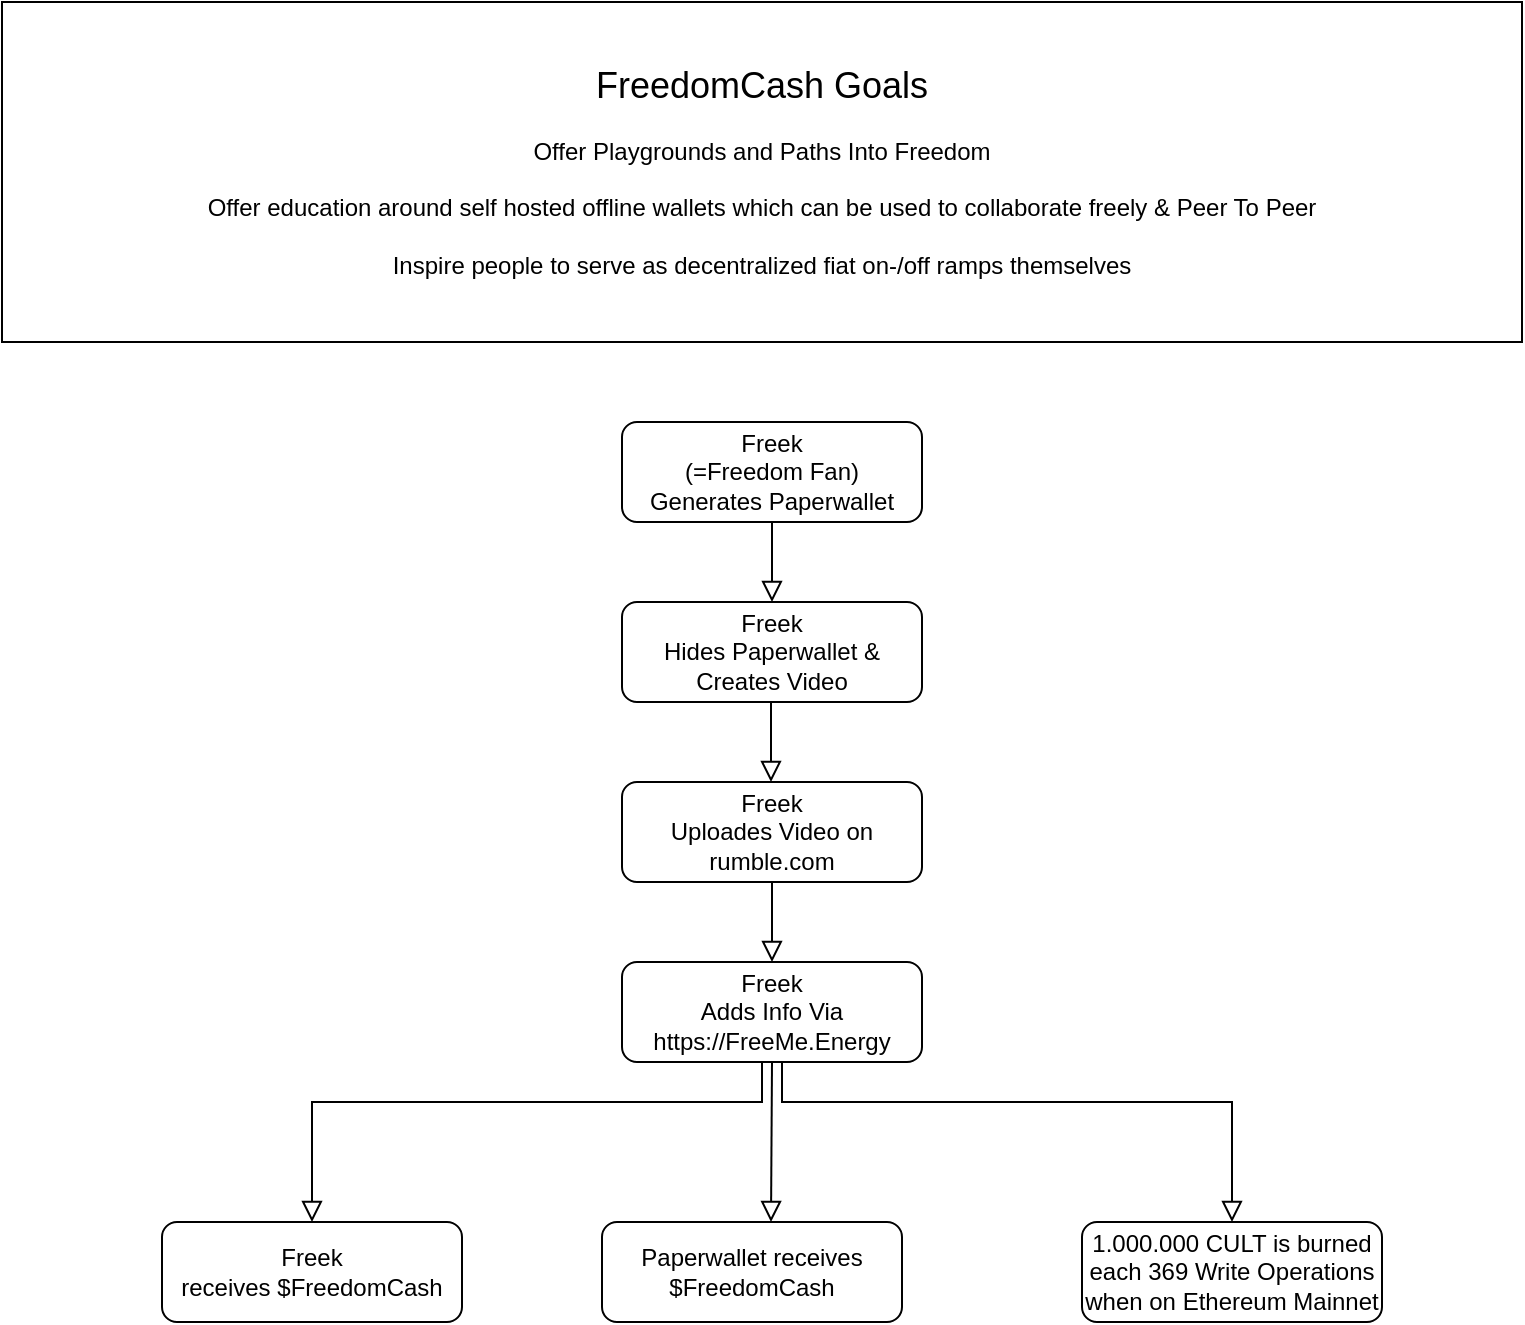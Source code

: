 <mxfile version="20.5.3" type="device"><diagram id="C5RBs43oDa-KdzZeNtuy" name="Page-1"><mxGraphModel dx="1298" dy="838" grid="1" gridSize="10" guides="1" tooltips="1" connect="1" arrows="1" fold="1" page="1" pageScale="1" pageWidth="827" pageHeight="1169" math="0" shadow="0"><root><mxCell id="WIyWlLk6GJQsqaUBKTNV-0"/><mxCell id="WIyWlLk6GJQsqaUBKTNV-1" parent="WIyWlLk6GJQsqaUBKTNV-0"/><mxCell id="WIyWlLk6GJQsqaUBKTNV-2" value="" style="rounded=0;html=1;jettySize=auto;orthogonalLoop=1;fontSize=11;endArrow=block;endFill=0;endSize=8;strokeWidth=1;shadow=0;labelBackgroundColor=none;edgeStyle=orthogonalEdgeStyle;entryX=0.5;entryY=0;entryDx=0;entryDy=0;" parent="WIyWlLk6GJQsqaUBKTNV-1" source="WIyWlLk6GJQsqaUBKTNV-3" target="U-LectiogdgYDqiN2JOS-0" edge="1"><mxGeometry relative="1" as="geometry"><mxPoint x="410" y="480" as="targetPoint"/></mxGeometry></mxCell><mxCell id="WIyWlLk6GJQsqaUBKTNV-3" value="Freek &lt;br&gt;(=Freedom Fan)&lt;br&gt;Generates Paperwallet" style="rounded=1;whiteSpace=wrap;html=1;fontSize=12;glass=0;strokeWidth=1;shadow=0;" parent="WIyWlLk6GJQsqaUBKTNV-1" vertex="1"><mxGeometry x="350" y="390" width="150" height="50" as="geometry"/></mxCell><mxCell id="U-LectiogdgYDqiN2JOS-0" value="Freek&lt;br&gt;Hides Paperwallet &amp;amp; Creates Video" style="rounded=1;whiteSpace=wrap;html=1;fontSize=12;glass=0;strokeWidth=1;shadow=0;" vertex="1" parent="WIyWlLk6GJQsqaUBKTNV-1"><mxGeometry x="350" y="480" width="150" height="50" as="geometry"/></mxCell><mxCell id="U-LectiogdgYDqiN2JOS-1" value="" style="rounded=0;html=1;jettySize=auto;orthogonalLoop=1;fontSize=11;endArrow=block;endFill=0;endSize=8;strokeWidth=1;shadow=0;labelBackgroundColor=none;edgeStyle=orthogonalEdgeStyle;entryX=0.5;entryY=0;entryDx=0;entryDy=0;" edge="1" parent="WIyWlLk6GJQsqaUBKTNV-1" source="U-LectiogdgYDqiN2JOS-2" target="U-LectiogdgYDqiN2JOS-3"><mxGeometry relative="1" as="geometry"><mxPoint x="410" y="660" as="targetPoint"/></mxGeometry></mxCell><mxCell id="U-LectiogdgYDqiN2JOS-2" value="Freek &lt;br&gt;Uploades Video on rumble.com" style="rounded=1;whiteSpace=wrap;html=1;fontSize=12;glass=0;strokeWidth=1;shadow=0;" vertex="1" parent="WIyWlLk6GJQsqaUBKTNV-1"><mxGeometry x="350" y="570" width="150" height="50" as="geometry"/></mxCell><mxCell id="U-LectiogdgYDqiN2JOS-3" value="Freek &lt;br&gt;Adds Info Via https://FreeMe.Energy" style="rounded=1;whiteSpace=wrap;html=1;fontSize=12;glass=0;strokeWidth=1;shadow=0;" vertex="1" parent="WIyWlLk6GJQsqaUBKTNV-1"><mxGeometry x="350" y="660" width="150" height="50" as="geometry"/></mxCell><mxCell id="U-LectiogdgYDqiN2JOS-4" value="" style="rounded=0;html=1;jettySize=auto;orthogonalLoop=1;fontSize=11;endArrow=block;endFill=0;endSize=8;strokeWidth=1;shadow=0;labelBackgroundColor=none;edgeStyle=orthogonalEdgeStyle;entryX=0.5;entryY=0;entryDx=0;entryDy=0;" edge="1" parent="WIyWlLk6GJQsqaUBKTNV-1"><mxGeometry relative="1" as="geometry"><mxPoint x="424.5" y="530" as="sourcePoint"/><mxPoint x="424.5" y="570" as="targetPoint"/><Array as="points"><mxPoint x="424.5" y="540"/><mxPoint x="424.5" y="540"/></Array></mxGeometry></mxCell><mxCell id="U-LectiogdgYDqiN2JOS-5" value="" style="rounded=0;html=1;jettySize=auto;orthogonalLoop=1;fontSize=11;endArrow=block;endFill=0;endSize=8;strokeWidth=1;shadow=0;labelBackgroundColor=none;edgeStyle=orthogonalEdgeStyle;entryX=0.5;entryY=0;entryDx=0;entryDy=0;" edge="1" parent="WIyWlLk6GJQsqaUBKTNV-1" target="U-LectiogdgYDqiN2JOS-6"><mxGeometry relative="1" as="geometry"><mxPoint x="425" y="750" as="targetPoint"/><mxPoint x="424.5" y="710" as="sourcePoint"/><Array as="points"><mxPoint x="420" y="710"/><mxPoint x="420" y="730"/><mxPoint x="195" y="730"/></Array></mxGeometry></mxCell><mxCell id="U-LectiogdgYDqiN2JOS-6" value="Freek &lt;br&gt;receives $FreedomCash" style="rounded=1;whiteSpace=wrap;html=1;fontSize=12;glass=0;strokeWidth=1;shadow=0;" vertex="1" parent="WIyWlLk6GJQsqaUBKTNV-1"><mxGeometry x="120" y="790" width="150" height="50" as="geometry"/></mxCell><mxCell id="U-LectiogdgYDqiN2JOS-7" value="Paperwallet receives $FreedomCash" style="rounded=1;whiteSpace=wrap;html=1;fontSize=12;glass=0;strokeWidth=1;shadow=0;" vertex="1" parent="WIyWlLk6GJQsqaUBKTNV-1"><mxGeometry x="340" y="790" width="150" height="50" as="geometry"/></mxCell><mxCell id="U-LectiogdgYDqiN2JOS-9" value="" style="rounded=0;html=1;jettySize=auto;orthogonalLoop=1;fontSize=11;endArrow=block;endFill=0;endSize=8;strokeWidth=1;shadow=0;labelBackgroundColor=none;edgeStyle=orthogonalEdgeStyle;entryX=0.5;entryY=0;entryDx=0;entryDy=0;exitX=0.5;exitY=1;exitDx=0;exitDy=0;" edge="1" parent="WIyWlLk6GJQsqaUBKTNV-1" source="U-LectiogdgYDqiN2JOS-3"><mxGeometry relative="1" as="geometry"><mxPoint x="424.5" y="790" as="targetPoint"/><mxPoint x="424.5" y="750" as="sourcePoint"/></mxGeometry></mxCell><mxCell id="U-LectiogdgYDqiN2JOS-10" value="1.000.000 CULT is burned each 369 Write Operations&lt;br&gt;when on Ethereum Mainnet" style="rounded=1;whiteSpace=wrap;html=1;fontSize=12;glass=0;strokeWidth=1;shadow=0;" vertex="1" parent="WIyWlLk6GJQsqaUBKTNV-1"><mxGeometry x="580" y="790" width="150" height="50" as="geometry"/></mxCell><mxCell id="U-LectiogdgYDqiN2JOS-11" value="" style="rounded=0;html=1;jettySize=auto;orthogonalLoop=1;fontSize=11;endArrow=block;endFill=0;endSize=8;strokeWidth=1;shadow=0;labelBackgroundColor=none;edgeStyle=orthogonalEdgeStyle;entryX=0.5;entryY=0;entryDx=0;entryDy=0;" edge="1" parent="WIyWlLk6GJQsqaUBKTNV-1" target="U-LectiogdgYDqiN2JOS-10"><mxGeometry relative="1" as="geometry"><mxPoint x="205" y="800" as="targetPoint"/><mxPoint x="430" y="710" as="sourcePoint"/><Array as="points"><mxPoint x="430" y="730"/><mxPoint x="655" y="730"/></Array></mxGeometry></mxCell><mxCell id="U-LectiogdgYDqiN2JOS-13" value="&lt;font style=&quot;font-size: 18px;&quot;&gt;FreedomCash Goals&lt;br&gt;&lt;/font&gt;&lt;br&gt;Offer Playgrounds and Paths Into Freedom&lt;br&gt;&lt;br&gt;Offer education around self hosted offline wallets which can be used to collaborate freely &amp;amp; Peer To Peer&lt;br&gt;&lt;br&gt;Inspire people to serve as decentralized fiat on-/off ramps themselves" style="rounded=0;whiteSpace=wrap;html=1;" vertex="1" parent="WIyWlLk6GJQsqaUBKTNV-1"><mxGeometry x="40" y="180" width="760" height="170" as="geometry"/></mxCell></root></mxGraphModel></diagram></mxfile>